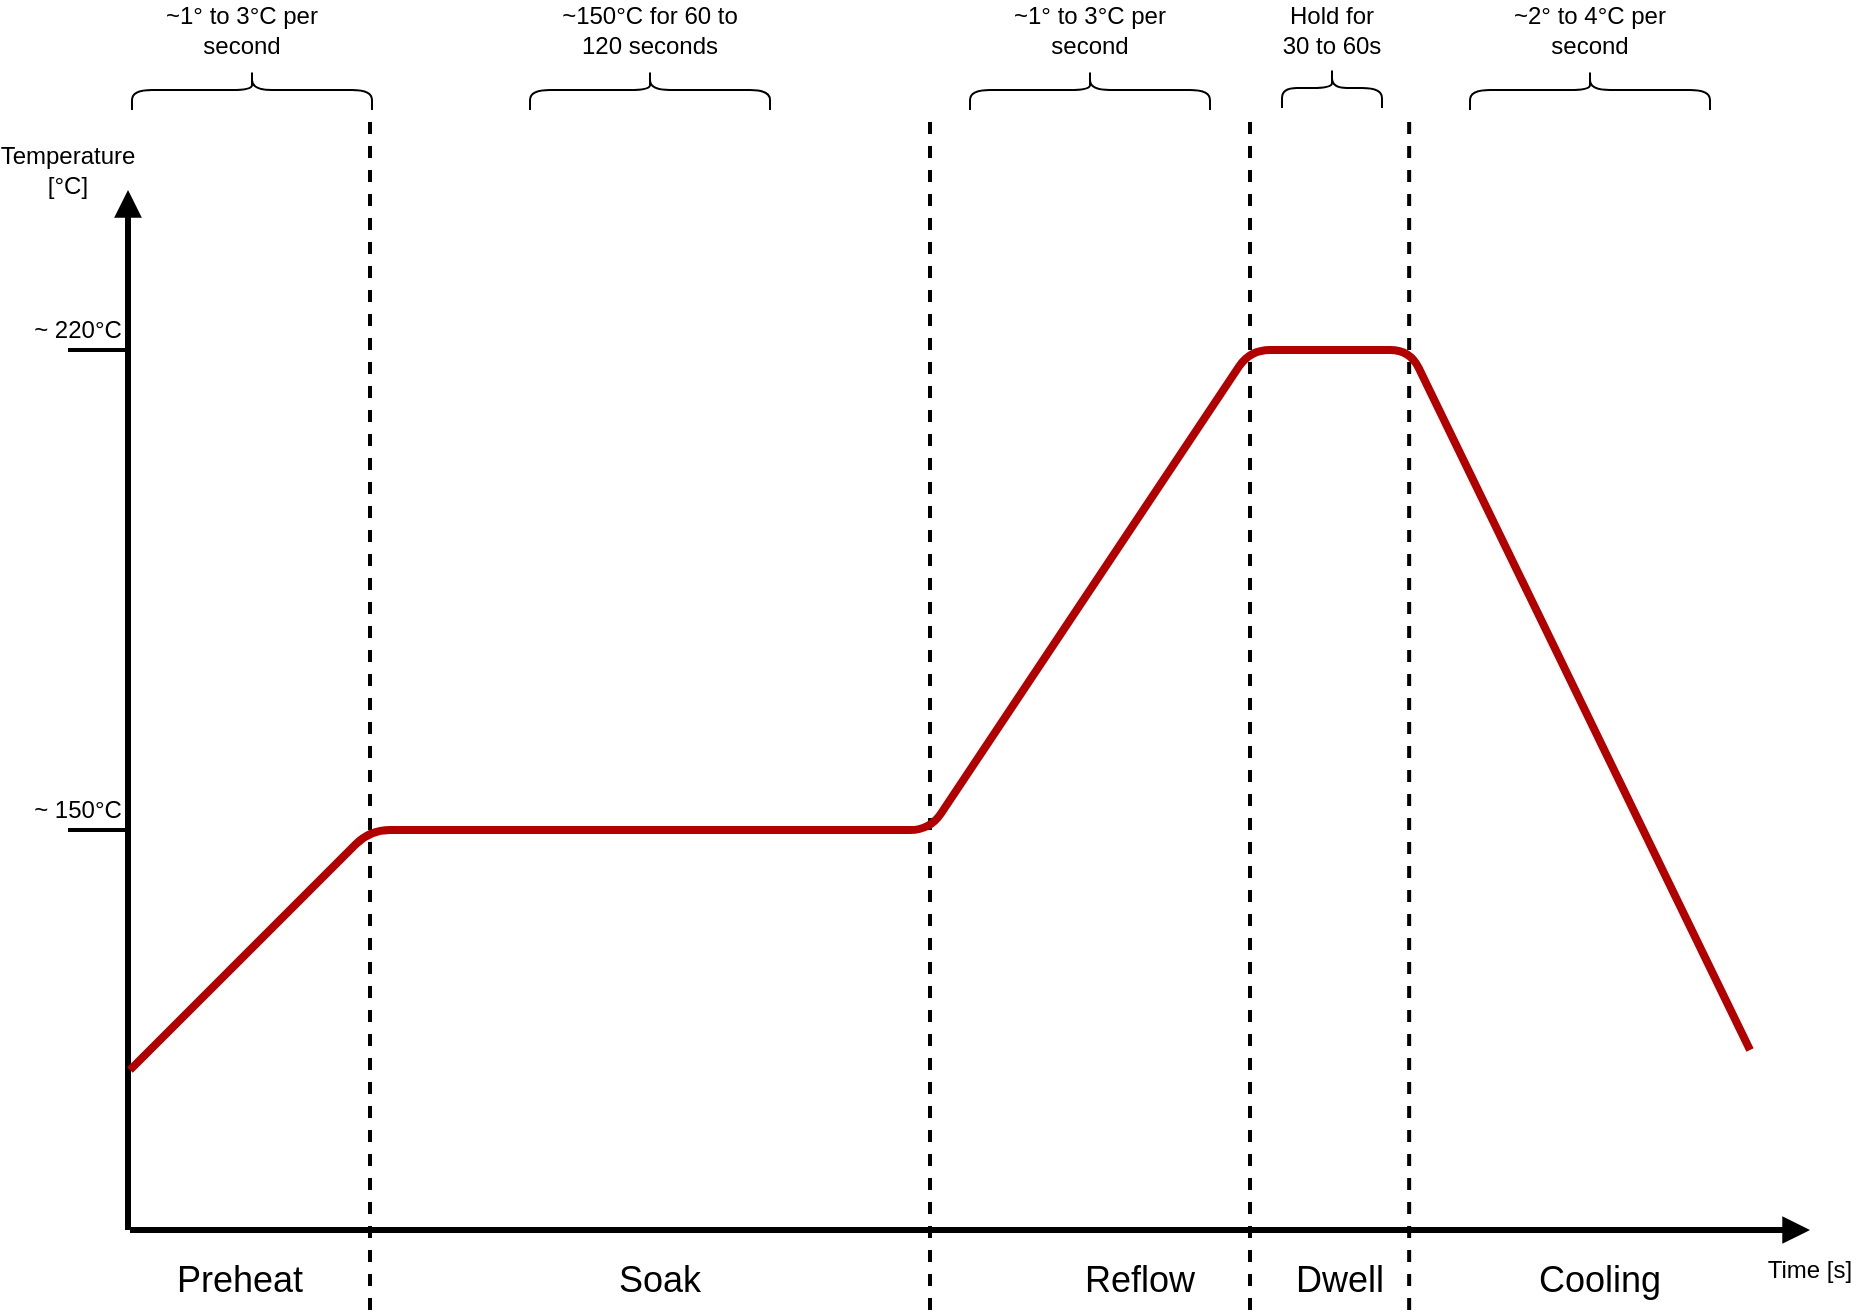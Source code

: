 <mxfile version="14.2.9" type="device"><diagram id="zXPJWT07IlvwvGVZhMKO" name="Page-1"><mxGraphModel dx="1422" dy="953" grid="1" gridSize="10" guides="1" tooltips="1" connect="1" arrows="1" fold="1" page="1" pageScale="1" pageWidth="1169" pageHeight="827" math="0" shadow="0"><root><mxCell id="0"/><mxCell id="1" parent="0"/><mxCell id="zTA6dLWcfwuBlGnapbkW-1" value="" style="endArrow=block;html=1;endFill=1;strokeWidth=3;" edge="1" parent="1"><mxGeometry width="50" height="50" relative="1" as="geometry"><mxPoint x="119" y="720" as="sourcePoint"/><mxPoint x="119" y="200" as="targetPoint"/></mxGeometry></mxCell><mxCell id="zTA6dLWcfwuBlGnapbkW-2" value="" style="endArrow=block;html=1;endFill=1;strokeWidth=3;" edge="1" parent="1"><mxGeometry width="50" height="50" relative="1" as="geometry"><mxPoint x="120" y="720" as="sourcePoint"/><mxPoint x="960" y="720" as="targetPoint"/></mxGeometry></mxCell><mxCell id="zTA6dLWcfwuBlGnapbkW-3" value="" style="endArrow=none;dashed=1;html=1;strokeWidth=2;" edge="1" parent="1"><mxGeometry width="50" height="50" relative="1" as="geometry"><mxPoint x="240" y="760" as="sourcePoint"/><mxPoint x="240" y="160" as="targetPoint"/></mxGeometry></mxCell><mxCell id="zTA6dLWcfwuBlGnapbkW-4" value="" style="endArrow=none;dashed=1;html=1;strokeWidth=2;" edge="1" parent="1"><mxGeometry width="50" height="50" relative="1" as="geometry"><mxPoint x="520" y="760" as="sourcePoint"/><mxPoint x="520" y="160" as="targetPoint"/></mxGeometry></mxCell><mxCell id="zTA6dLWcfwuBlGnapbkW-5" value="" style="endArrow=none;dashed=1;html=1;strokeWidth=2;" edge="1" parent="1"><mxGeometry width="50" height="50" relative="1" as="geometry"><mxPoint x="680" y="760" as="sourcePoint"/><mxPoint x="680" y="160" as="targetPoint"/></mxGeometry></mxCell><mxCell id="zTA6dLWcfwuBlGnapbkW-6" value="" style="endArrow=none;dashed=1;html=1;strokeWidth=2;" edge="1" parent="1"><mxGeometry width="50" height="50" relative="1" as="geometry"><mxPoint x="759.58" y="760" as="sourcePoint"/><mxPoint x="759.58" y="160" as="targetPoint"/></mxGeometry></mxCell><mxCell id="zTA6dLWcfwuBlGnapbkW-7" value="" style="endArrow=none;html=1;strokeWidth=4;fillColor=#e51400;strokeColor=#B20000;" edge="1" parent="1"><mxGeometry width="50" height="50" relative="1" as="geometry"><mxPoint x="120" y="640" as="sourcePoint"/><mxPoint x="930" y="630" as="targetPoint"/><Array as="points"><mxPoint x="240" y="520"/><mxPoint x="520" y="520"/><mxPoint x="680" y="280"/><mxPoint x="760" y="280"/></Array></mxGeometry></mxCell><mxCell id="zTA6dLWcfwuBlGnapbkW-9" value="&lt;font style=&quot;font-size: 18px&quot;&gt;Preheat&lt;/font&gt;" style="text;html=1;strokeColor=none;fillColor=none;align=center;verticalAlign=middle;whiteSpace=wrap;rounded=0;" vertex="1" parent="1"><mxGeometry x="110" y="730" width="130" height="30" as="geometry"/></mxCell><mxCell id="zTA6dLWcfwuBlGnapbkW-10" value="&lt;font style=&quot;font-size: 18px&quot;&gt;Soak&lt;/font&gt;" style="text;html=1;strokeColor=none;fillColor=none;align=center;verticalAlign=middle;whiteSpace=wrap;rounded=0;" vertex="1" parent="1"><mxGeometry x="320" y="730" width="130" height="30" as="geometry"/></mxCell><mxCell id="zTA6dLWcfwuBlGnapbkW-11" value="&lt;font style=&quot;font-size: 18px&quot;&gt;Reflow&lt;/font&gt;" style="text;html=1;strokeColor=none;fillColor=none;align=center;verticalAlign=middle;whiteSpace=wrap;rounded=0;" vertex="1" parent="1"><mxGeometry x="560" y="730" width="130" height="30" as="geometry"/></mxCell><mxCell id="zTA6dLWcfwuBlGnapbkW-12" value="&lt;font style=&quot;font-size: 18px&quot;&gt;Dwell&lt;/font&gt;" style="text;html=1;strokeColor=none;fillColor=none;align=center;verticalAlign=middle;whiteSpace=wrap;rounded=0;" vertex="1" parent="1"><mxGeometry x="690" y="730" width="70" height="30" as="geometry"/></mxCell><mxCell id="zTA6dLWcfwuBlGnapbkW-13" value="&lt;font style=&quot;font-size: 18px&quot;&gt;Cooling&lt;/font&gt;" style="text;html=1;strokeColor=none;fillColor=none;align=center;verticalAlign=middle;whiteSpace=wrap;rounded=0;" vertex="1" parent="1"><mxGeometry x="790" y="730" width="130" height="30" as="geometry"/></mxCell><mxCell id="zTA6dLWcfwuBlGnapbkW-15" value="" style="endArrow=none;startArrow=none;html=1;strokeWidth=2;startFill=0;endFill=0;" edge="1" parent="1"><mxGeometry width="50" height="50" relative="1" as="geometry"><mxPoint x="89" y="520" as="sourcePoint"/><mxPoint x="119" y="520" as="targetPoint"/></mxGeometry></mxCell><mxCell id="zTA6dLWcfwuBlGnapbkW-16" value="" style="endArrow=none;startArrow=none;html=1;strokeWidth=2;startFill=0;endFill=0;" edge="1" parent="1"><mxGeometry width="50" height="50" relative="1" as="geometry"><mxPoint x="89" y="280" as="sourcePoint"/><mxPoint x="119" y="280" as="targetPoint"/></mxGeometry></mxCell><mxCell id="zTA6dLWcfwuBlGnapbkW-17" value="~ 220°C" style="text;html=1;strokeColor=none;fillColor=none;align=center;verticalAlign=middle;whiteSpace=wrap;rounded=0;" vertex="1" parent="1"><mxGeometry x="69" y="260" width="50" height="20" as="geometry"/></mxCell><mxCell id="zTA6dLWcfwuBlGnapbkW-18" value="~ 150°C" style="text;html=1;strokeColor=none;fillColor=none;align=center;verticalAlign=middle;whiteSpace=wrap;rounded=0;" vertex="1" parent="1"><mxGeometry x="69" y="500" width="50" height="20" as="geometry"/></mxCell><mxCell id="zTA6dLWcfwuBlGnapbkW-21" value="" style="shape=curlyBracket;whiteSpace=wrap;html=1;rounded=1;rotation=90;" vertex="1" parent="1"><mxGeometry x="370" y="90" width="20" height="120" as="geometry"/></mxCell><mxCell id="zTA6dLWcfwuBlGnapbkW-25" value="~150°C for 60 to 120 seconds" style="text;html=1;strokeColor=none;fillColor=none;align=center;verticalAlign=middle;whiteSpace=wrap;rounded=0;" vertex="1" parent="1"><mxGeometry x="335" y="110" width="90" height="20" as="geometry"/></mxCell><mxCell id="zTA6dLWcfwuBlGnapbkW-29" value="" style="group" vertex="1" connectable="0" parent="1"><mxGeometry x="540" y="110" width="120" height="50" as="geometry"/></mxCell><mxCell id="zTA6dLWcfwuBlGnapbkW-20" value="" style="shape=curlyBracket;whiteSpace=wrap;html=1;rounded=1;rotation=90;" vertex="1" parent="zTA6dLWcfwuBlGnapbkW-29"><mxGeometry x="50" y="-20" width="20" height="120" as="geometry"/></mxCell><mxCell id="zTA6dLWcfwuBlGnapbkW-26" value="~1° to 3°C per second" style="text;html=1;strokeColor=none;fillColor=none;align=center;verticalAlign=middle;whiteSpace=wrap;rounded=0;" vertex="1" parent="zTA6dLWcfwuBlGnapbkW-29"><mxGeometry x="15" width="90" height="20" as="geometry"/></mxCell><mxCell id="zTA6dLWcfwuBlGnapbkW-30" value="" style="group" vertex="1" connectable="0" parent="1"><mxGeometry x="676" y="110" width="90" height="49" as="geometry"/></mxCell><mxCell id="zTA6dLWcfwuBlGnapbkW-23" value="" style="shape=curlyBracket;whiteSpace=wrap;html=1;rounded=1;rotation=90;" vertex="1" parent="zTA6dLWcfwuBlGnapbkW-30"><mxGeometry x="35" y="14" width="20" height="50" as="geometry"/></mxCell><mxCell id="zTA6dLWcfwuBlGnapbkW-27" value="Hold for&lt;br&gt;30 to 60s" style="text;html=1;strokeColor=none;fillColor=none;align=center;verticalAlign=middle;whiteSpace=wrap;rounded=0;" vertex="1" parent="zTA6dLWcfwuBlGnapbkW-30"><mxGeometry width="90" height="20" as="geometry"/></mxCell><mxCell id="zTA6dLWcfwuBlGnapbkW-31" value="" style="group" vertex="1" connectable="0" parent="1"><mxGeometry x="790" y="110" width="120" height="50" as="geometry"/></mxCell><mxCell id="zTA6dLWcfwuBlGnapbkW-19" value="" style="shape=curlyBracket;whiteSpace=wrap;html=1;rounded=1;rotation=90;" vertex="1" parent="zTA6dLWcfwuBlGnapbkW-31"><mxGeometry x="50" y="-20" width="20" height="120" as="geometry"/></mxCell><mxCell id="zTA6dLWcfwuBlGnapbkW-28" value="~2° to 4°C per second" style="text;html=1;strokeColor=none;fillColor=none;align=center;verticalAlign=middle;whiteSpace=wrap;rounded=0;" vertex="1" parent="zTA6dLWcfwuBlGnapbkW-31"><mxGeometry x="15" width="90" height="20" as="geometry"/></mxCell><mxCell id="zTA6dLWcfwuBlGnapbkW-33" value="Time [s]" style="text;html=1;strokeColor=none;fillColor=none;align=center;verticalAlign=middle;whiteSpace=wrap;rounded=0;" vertex="1" parent="1"><mxGeometry x="930" y="730" width="60" height="20" as="geometry"/></mxCell><mxCell id="zTA6dLWcfwuBlGnapbkW-34" value="Temperature [°C]" style="text;html=1;strokeColor=none;fillColor=none;align=center;verticalAlign=middle;whiteSpace=wrap;rounded=0;" vertex="1" parent="1"><mxGeometry x="59" y="180" width="60" height="20" as="geometry"/></mxCell><mxCell id="zTA6dLWcfwuBlGnapbkW-35" value="" style="group" vertex="1" connectable="0" parent="1"><mxGeometry x="121" y="110" width="120" height="50" as="geometry"/></mxCell><mxCell id="zTA6dLWcfwuBlGnapbkW-22" value="" style="shape=curlyBracket;whiteSpace=wrap;html=1;rounded=1;rotation=90;" vertex="1" parent="zTA6dLWcfwuBlGnapbkW-35"><mxGeometry x="50" y="-20" width="20" height="120" as="geometry"/></mxCell><mxCell id="zTA6dLWcfwuBlGnapbkW-24" value="~1° to 3°C per second" style="text;html=1;strokeColor=none;fillColor=none;align=center;verticalAlign=middle;whiteSpace=wrap;rounded=0;" vertex="1" parent="zTA6dLWcfwuBlGnapbkW-35"><mxGeometry x="10" width="90" height="20" as="geometry"/></mxCell></root></mxGraphModel></diagram></mxfile>